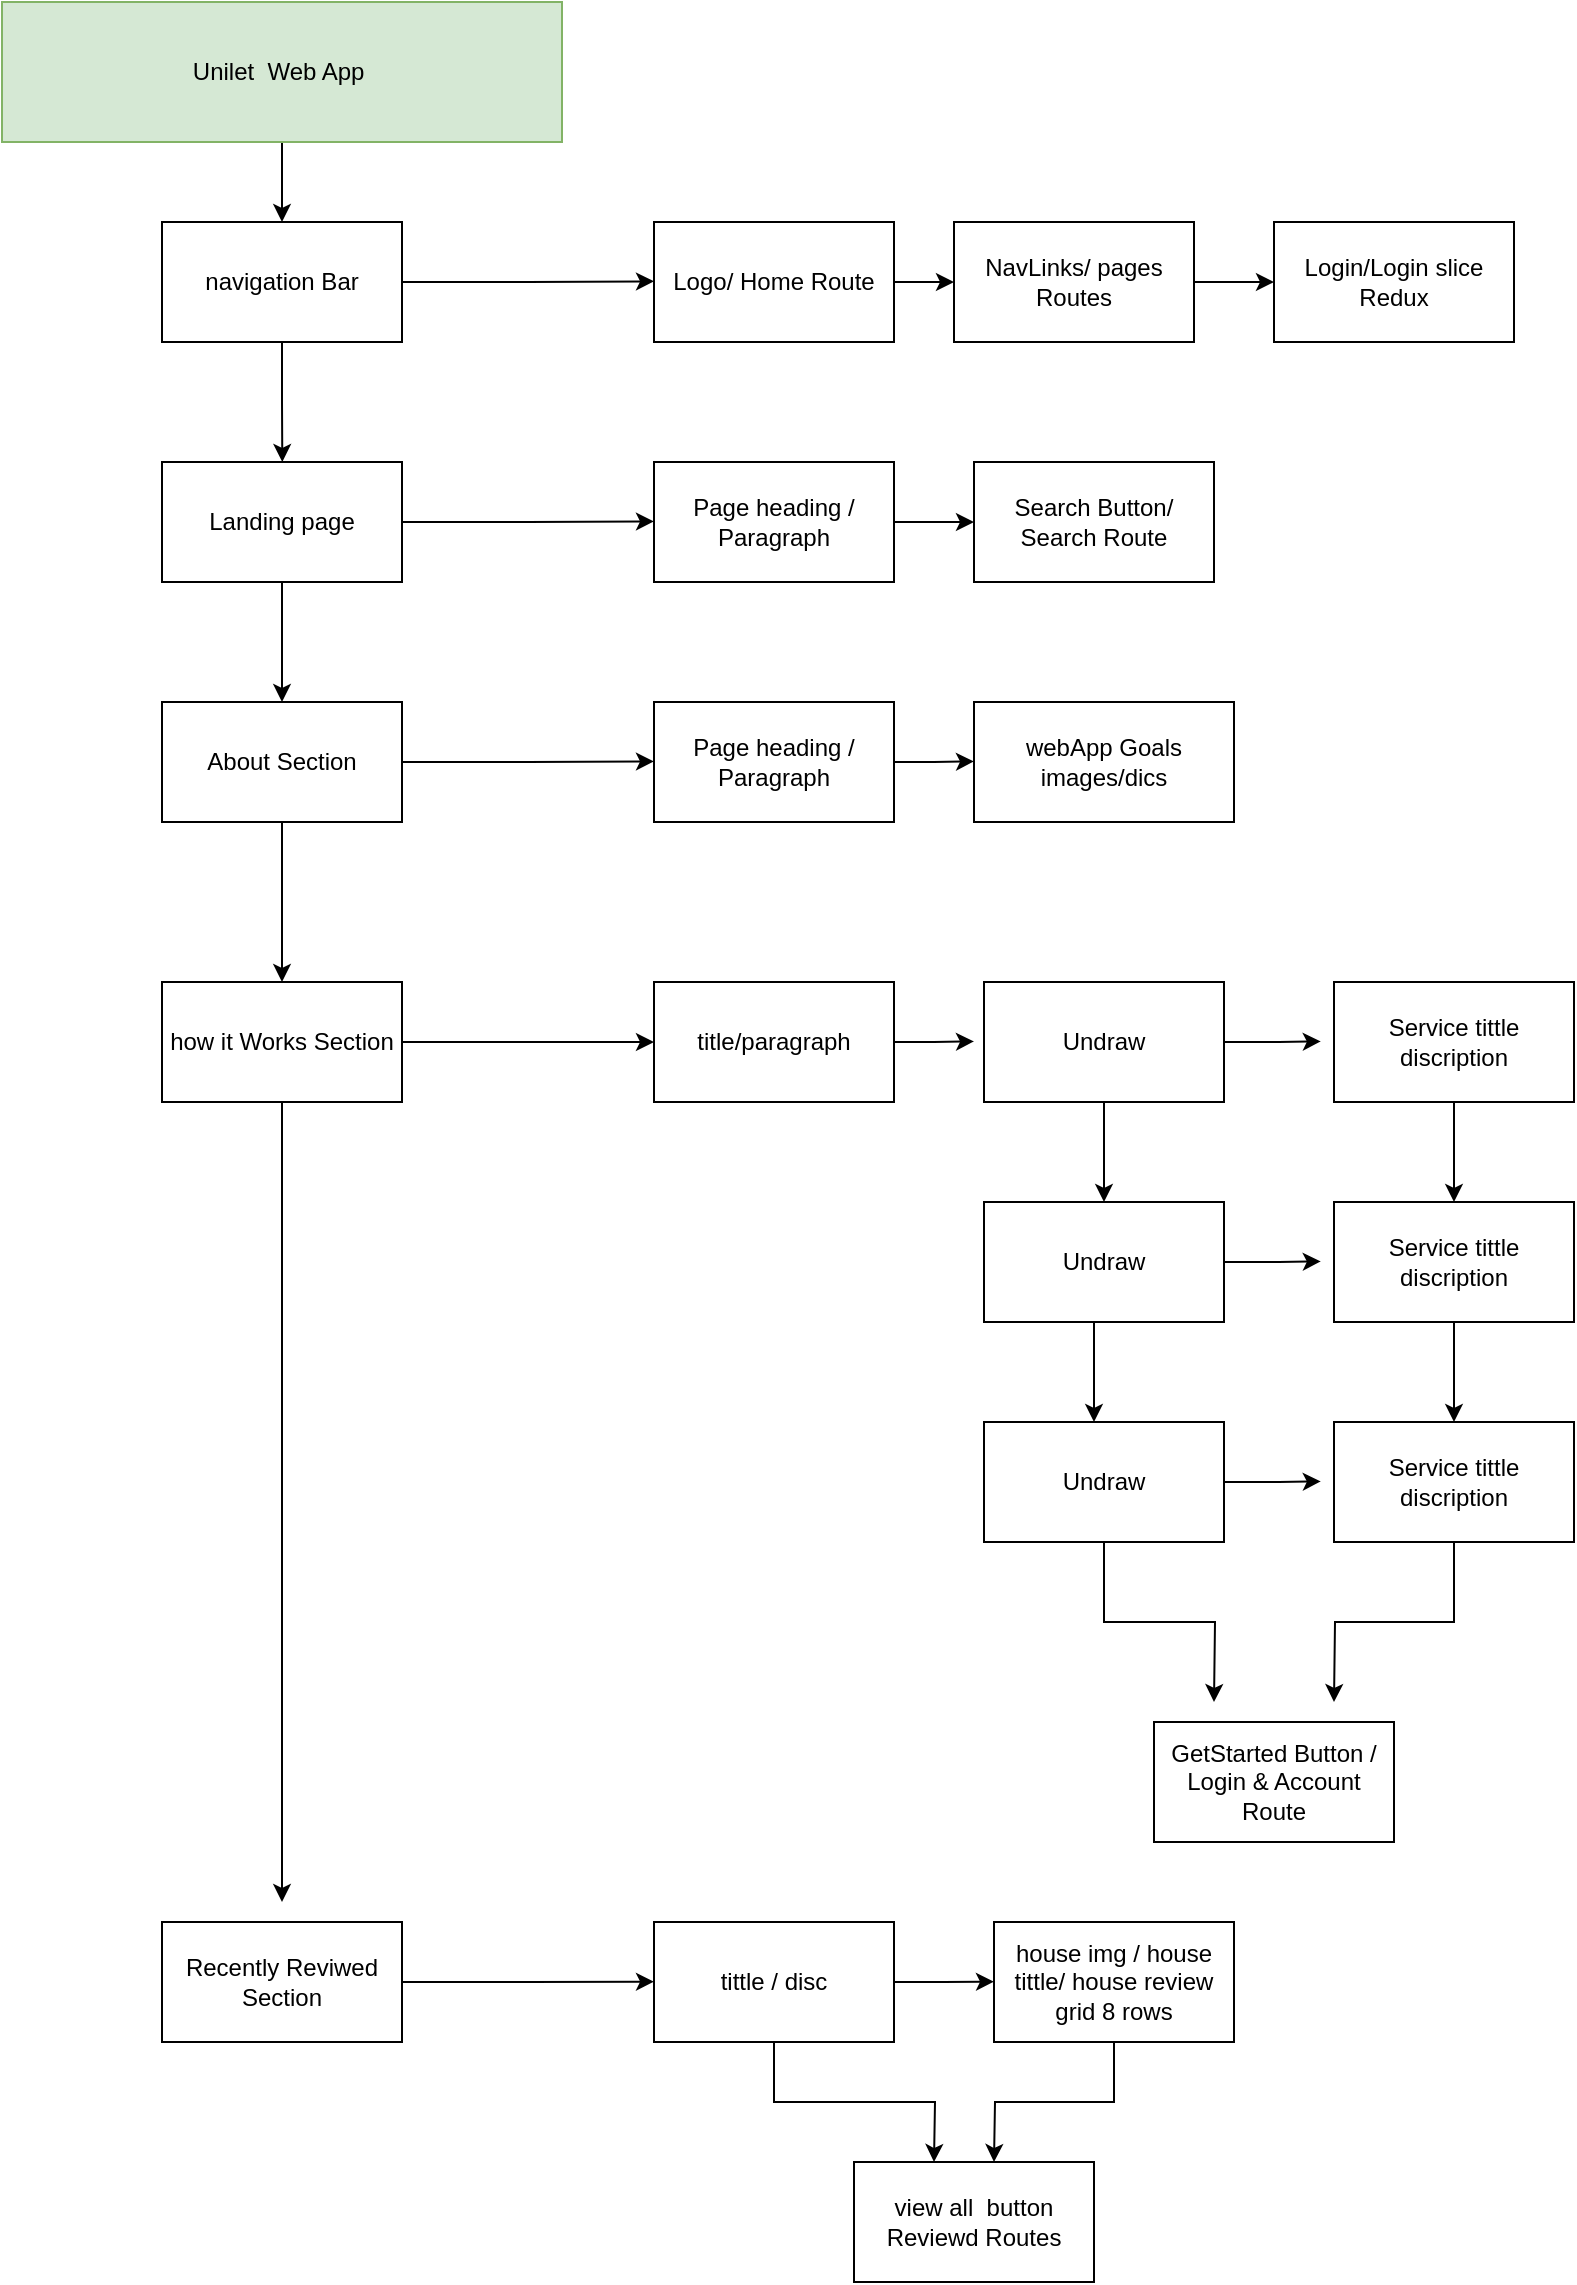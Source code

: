 <mxfile version="21.2.9" type="github">
  <diagram id="C5RBs43oDa-KdzZeNtuy" name="Page-1">
    <mxGraphModel dx="836" dy="542" grid="1" gridSize="10" guides="1" tooltips="1" connect="1" arrows="1" fold="1" page="1" pageScale="1" pageWidth="827" pageHeight="1169" math="0" shadow="0">
      <root>
        <mxCell id="WIyWlLk6GJQsqaUBKTNV-0" />
        <mxCell id="WIyWlLk6GJQsqaUBKTNV-1" parent="WIyWlLk6GJQsqaUBKTNV-0" />
        <mxCell id="8HB8Qpgvg8gl8hFnPav5-11" style="edgeStyle=orthogonalEdgeStyle;rounded=0;orthogonalLoop=1;jettySize=auto;html=1;exitX=0.5;exitY=1;exitDx=0;exitDy=0;entryX=0.5;entryY=0;entryDx=0;entryDy=0;" edge="1" parent="WIyWlLk6GJQsqaUBKTNV-1" source="8HB8Qpgvg8gl8hFnPav5-0" target="8HB8Qpgvg8gl8hFnPav5-4">
          <mxGeometry relative="1" as="geometry" />
        </mxCell>
        <mxCell id="8HB8Qpgvg8gl8hFnPav5-0" value="Unilet&amp;nbsp; Web App&amp;nbsp;" style="whiteSpace=wrap;html=1;fillColor=#d5e8d4;strokeColor=#82b366;" vertex="1" parent="WIyWlLk6GJQsqaUBKTNV-1">
          <mxGeometry x="274" y="10" width="280" height="70" as="geometry" />
        </mxCell>
        <mxCell id="8HB8Qpgvg8gl8hFnPav5-5" style="edgeStyle=orthogonalEdgeStyle;rounded=0;orthogonalLoop=1;jettySize=auto;html=1;exitX=1;exitY=0.5;exitDx=0;exitDy=0;" edge="1" parent="WIyWlLk6GJQsqaUBKTNV-1" source="8HB8Qpgvg8gl8hFnPav5-4">
          <mxGeometry relative="1" as="geometry">
            <mxPoint x="600" y="149.667" as="targetPoint" />
          </mxGeometry>
        </mxCell>
        <mxCell id="8HB8Qpgvg8gl8hFnPav5-16" style="edgeStyle=orthogonalEdgeStyle;rounded=0;orthogonalLoop=1;jettySize=auto;html=1;exitX=0.5;exitY=1;exitDx=0;exitDy=0;" edge="1" parent="WIyWlLk6GJQsqaUBKTNV-1" source="8HB8Qpgvg8gl8hFnPav5-4">
          <mxGeometry relative="1" as="geometry">
            <mxPoint x="414.154" y="240" as="targetPoint" />
          </mxGeometry>
        </mxCell>
        <mxCell id="8HB8Qpgvg8gl8hFnPav5-4" value="navigation Bar&lt;br&gt;" style="whiteSpace=wrap;html=1;" vertex="1" parent="WIyWlLk6GJQsqaUBKTNV-1">
          <mxGeometry x="354" y="120" width="120" height="60" as="geometry" />
        </mxCell>
        <mxCell id="8HB8Qpgvg8gl8hFnPav5-14" style="edgeStyle=orthogonalEdgeStyle;rounded=0;orthogonalLoop=1;jettySize=auto;html=1;exitX=1;exitY=0.5;exitDx=0;exitDy=0;entryX=0;entryY=0.5;entryDx=0;entryDy=0;" edge="1" parent="WIyWlLk6GJQsqaUBKTNV-1" source="8HB8Qpgvg8gl8hFnPav5-6" target="8HB8Qpgvg8gl8hFnPav5-8">
          <mxGeometry relative="1" as="geometry" />
        </mxCell>
        <mxCell id="8HB8Qpgvg8gl8hFnPav5-6" value="Logo/ Home Route&lt;br&gt;" style="whiteSpace=wrap;html=1;" vertex="1" parent="WIyWlLk6GJQsqaUBKTNV-1">
          <mxGeometry x="600" y="120" width="120" height="60" as="geometry" />
        </mxCell>
        <mxCell id="8HB8Qpgvg8gl8hFnPav5-15" style="edgeStyle=orthogonalEdgeStyle;rounded=0;orthogonalLoop=1;jettySize=auto;html=1;exitX=1;exitY=0.5;exitDx=0;exitDy=0;entryX=0;entryY=0.5;entryDx=0;entryDy=0;" edge="1" parent="WIyWlLk6GJQsqaUBKTNV-1" source="8HB8Qpgvg8gl8hFnPav5-8" target="8HB8Qpgvg8gl8hFnPav5-13">
          <mxGeometry relative="1" as="geometry" />
        </mxCell>
        <mxCell id="8HB8Qpgvg8gl8hFnPav5-8" value="NavLinks/ pages Routes" style="whiteSpace=wrap;html=1;" vertex="1" parent="WIyWlLk6GJQsqaUBKTNV-1">
          <mxGeometry x="750" y="120" width="120" height="60" as="geometry" />
        </mxCell>
        <mxCell id="8HB8Qpgvg8gl8hFnPav5-13" value="Login/Login slice Redux" style="whiteSpace=wrap;html=1;" vertex="1" parent="WIyWlLk6GJQsqaUBKTNV-1">
          <mxGeometry x="910" y="120" width="120" height="60" as="geometry" />
        </mxCell>
        <mxCell id="8HB8Qpgvg8gl8hFnPav5-18" style="edgeStyle=orthogonalEdgeStyle;rounded=0;orthogonalLoop=1;jettySize=auto;html=1;exitX=1;exitY=0.5;exitDx=0;exitDy=0;" edge="1" parent="WIyWlLk6GJQsqaUBKTNV-1" source="8HB8Qpgvg8gl8hFnPav5-17">
          <mxGeometry relative="1" as="geometry">
            <mxPoint x="600.0" y="269.692" as="targetPoint" />
          </mxGeometry>
        </mxCell>
        <mxCell id="8HB8Qpgvg8gl8hFnPav5-24" style="edgeStyle=orthogonalEdgeStyle;rounded=0;orthogonalLoop=1;jettySize=auto;html=1;" edge="1" parent="WIyWlLk6GJQsqaUBKTNV-1" source="8HB8Qpgvg8gl8hFnPav5-17">
          <mxGeometry relative="1" as="geometry">
            <mxPoint x="414" y="360" as="targetPoint" />
          </mxGeometry>
        </mxCell>
        <mxCell id="8HB8Qpgvg8gl8hFnPav5-17" value="Landing page" style="whiteSpace=wrap;html=1;" vertex="1" parent="WIyWlLk6GJQsqaUBKTNV-1">
          <mxGeometry x="354" y="240" width="120" height="60" as="geometry" />
        </mxCell>
        <mxCell id="8HB8Qpgvg8gl8hFnPav5-32" style="edgeStyle=orthogonalEdgeStyle;rounded=0;orthogonalLoop=1;jettySize=auto;html=1;entryX=0;entryY=0.5;entryDx=0;entryDy=0;" edge="1" parent="WIyWlLk6GJQsqaUBKTNV-1" source="8HB8Qpgvg8gl8hFnPav5-19" target="8HB8Qpgvg8gl8hFnPav5-22">
          <mxGeometry relative="1" as="geometry" />
        </mxCell>
        <mxCell id="8HB8Qpgvg8gl8hFnPav5-19" value="Page heading / Paragraph" style="whiteSpace=wrap;html=1;" vertex="1" parent="WIyWlLk6GJQsqaUBKTNV-1">
          <mxGeometry x="600" y="240" width="120" height="60" as="geometry" />
        </mxCell>
        <mxCell id="8HB8Qpgvg8gl8hFnPav5-22" value="Search Button/ Search Route" style="whiteSpace=wrap;html=1;" vertex="1" parent="WIyWlLk6GJQsqaUBKTNV-1">
          <mxGeometry x="760" y="240" width="120" height="60" as="geometry" />
        </mxCell>
        <mxCell id="8HB8Qpgvg8gl8hFnPav5-26" style="edgeStyle=orthogonalEdgeStyle;rounded=0;orthogonalLoop=1;jettySize=auto;html=1;exitX=1;exitY=0.5;exitDx=0;exitDy=0;" edge="1" parent="WIyWlLk6GJQsqaUBKTNV-1" source="8HB8Qpgvg8gl8hFnPav5-25">
          <mxGeometry relative="1" as="geometry">
            <mxPoint x="600.0" y="389.692" as="targetPoint" />
          </mxGeometry>
        </mxCell>
        <mxCell id="8HB8Qpgvg8gl8hFnPav5-34" style="edgeStyle=orthogonalEdgeStyle;rounded=0;orthogonalLoop=1;jettySize=auto;html=1;exitX=0.5;exitY=1;exitDx=0;exitDy=0;" edge="1" parent="WIyWlLk6GJQsqaUBKTNV-1" source="8HB8Qpgvg8gl8hFnPav5-25" target="8HB8Qpgvg8gl8hFnPav5-33">
          <mxGeometry relative="1" as="geometry" />
        </mxCell>
        <mxCell id="8HB8Qpgvg8gl8hFnPav5-25" value="About Section" style="whiteSpace=wrap;html=1;" vertex="1" parent="WIyWlLk6GJQsqaUBKTNV-1">
          <mxGeometry x="354" y="360" width="120" height="60" as="geometry" />
        </mxCell>
        <mxCell id="8HB8Qpgvg8gl8hFnPav5-28" style="edgeStyle=orthogonalEdgeStyle;rounded=0;orthogonalLoop=1;jettySize=auto;html=1;exitX=1;exitY=0.5;exitDx=0;exitDy=0;" edge="1" parent="WIyWlLk6GJQsqaUBKTNV-1" source="8HB8Qpgvg8gl8hFnPav5-27">
          <mxGeometry relative="1" as="geometry">
            <mxPoint x="760.0" y="389.692" as="targetPoint" />
          </mxGeometry>
        </mxCell>
        <mxCell id="8HB8Qpgvg8gl8hFnPav5-27" value="Page heading / Paragraph" style="whiteSpace=wrap;html=1;" vertex="1" parent="WIyWlLk6GJQsqaUBKTNV-1">
          <mxGeometry x="600" y="360" width="120" height="60" as="geometry" />
        </mxCell>
        <mxCell id="8HB8Qpgvg8gl8hFnPav5-29" value="webApp Goals images/dics&lt;br&gt;" style="whiteSpace=wrap;html=1;" vertex="1" parent="WIyWlLk6GJQsqaUBKTNV-1">
          <mxGeometry x="760" y="360" width="130" height="60" as="geometry" />
        </mxCell>
        <mxCell id="8HB8Qpgvg8gl8hFnPav5-35" style="edgeStyle=orthogonalEdgeStyle;rounded=0;orthogonalLoop=1;jettySize=auto;html=1;" edge="1" parent="WIyWlLk6GJQsqaUBKTNV-1" source="8HB8Qpgvg8gl8hFnPav5-33">
          <mxGeometry relative="1" as="geometry">
            <mxPoint x="600.0" y="530" as="targetPoint" />
          </mxGeometry>
        </mxCell>
        <mxCell id="8HB8Qpgvg8gl8hFnPav5-61" style="edgeStyle=orthogonalEdgeStyle;rounded=0;orthogonalLoop=1;jettySize=auto;html=1;" edge="1" parent="WIyWlLk6GJQsqaUBKTNV-1" source="8HB8Qpgvg8gl8hFnPav5-33">
          <mxGeometry relative="1" as="geometry">
            <mxPoint x="414" y="960" as="targetPoint" />
          </mxGeometry>
        </mxCell>
        <mxCell id="8HB8Qpgvg8gl8hFnPav5-33" value="how it Works Section&lt;br&gt;" style="whiteSpace=wrap;html=1;" vertex="1" parent="WIyWlLk6GJQsqaUBKTNV-1">
          <mxGeometry x="354" y="500" width="120" height="60" as="geometry" />
        </mxCell>
        <mxCell id="8HB8Qpgvg8gl8hFnPav5-37" style="edgeStyle=orthogonalEdgeStyle;rounded=0;orthogonalLoop=1;jettySize=auto;html=1;exitX=1;exitY=0.5;exitDx=0;exitDy=0;" edge="1" parent="WIyWlLk6GJQsqaUBKTNV-1" source="8HB8Qpgvg8gl8hFnPav5-36">
          <mxGeometry relative="1" as="geometry">
            <mxPoint x="760.0" y="529.692" as="targetPoint" />
          </mxGeometry>
        </mxCell>
        <mxCell id="8HB8Qpgvg8gl8hFnPav5-36" value="title/paragraph&lt;br&gt;" style="whiteSpace=wrap;html=1;" vertex="1" parent="WIyWlLk6GJQsqaUBKTNV-1">
          <mxGeometry x="600" y="500" width="120" height="60" as="geometry" />
        </mxCell>
        <mxCell id="8HB8Qpgvg8gl8hFnPav5-42" style="edgeStyle=orthogonalEdgeStyle;rounded=0;orthogonalLoop=1;jettySize=auto;html=1;exitX=1;exitY=0.5;exitDx=0;exitDy=0;entryX=-0.055;entryY=0.495;entryDx=0;entryDy=0;entryPerimeter=0;" edge="1" parent="WIyWlLk6GJQsqaUBKTNV-1" source="8HB8Qpgvg8gl8hFnPav5-38" target="8HB8Qpgvg8gl8hFnPav5-40">
          <mxGeometry relative="1" as="geometry" />
        </mxCell>
        <mxCell id="8HB8Qpgvg8gl8hFnPav5-49" style="edgeStyle=orthogonalEdgeStyle;rounded=0;orthogonalLoop=1;jettySize=auto;html=1;entryX=0.5;entryY=0;entryDx=0;entryDy=0;" edge="1" parent="WIyWlLk6GJQsqaUBKTNV-1" source="8HB8Qpgvg8gl8hFnPav5-38" target="8HB8Qpgvg8gl8hFnPav5-44">
          <mxGeometry relative="1" as="geometry" />
        </mxCell>
        <mxCell id="8HB8Qpgvg8gl8hFnPav5-38" value="Undraw" style="whiteSpace=wrap;html=1;" vertex="1" parent="WIyWlLk6GJQsqaUBKTNV-1">
          <mxGeometry x="765" y="500" width="120" height="60" as="geometry" />
        </mxCell>
        <mxCell id="8HB8Qpgvg8gl8hFnPav5-40" value="Service tittle discription&lt;br&gt;" style="whiteSpace=wrap;html=1;" vertex="1" parent="WIyWlLk6GJQsqaUBKTNV-1">
          <mxGeometry x="940" y="500" width="120" height="60" as="geometry" />
        </mxCell>
        <mxCell id="8HB8Qpgvg8gl8hFnPav5-43" style="edgeStyle=orthogonalEdgeStyle;rounded=0;orthogonalLoop=1;jettySize=auto;html=1;exitX=1;exitY=0.5;exitDx=0;exitDy=0;entryX=-0.055;entryY=0.495;entryDx=0;entryDy=0;entryPerimeter=0;" edge="1" source="8HB8Qpgvg8gl8hFnPav5-44" target="8HB8Qpgvg8gl8hFnPav5-45" parent="WIyWlLk6GJQsqaUBKTNV-1">
          <mxGeometry relative="1" as="geometry" />
        </mxCell>
        <mxCell id="8HB8Qpgvg8gl8hFnPav5-44" value="Undraw" style="whiteSpace=wrap;html=1;" vertex="1" parent="WIyWlLk6GJQsqaUBKTNV-1">
          <mxGeometry x="765" y="610" width="120" height="60" as="geometry" />
        </mxCell>
        <mxCell id="8HB8Qpgvg8gl8hFnPav5-45" value="Service tittle discription&lt;br&gt;" style="whiteSpace=wrap;html=1;" vertex="1" parent="WIyWlLk6GJQsqaUBKTNV-1">
          <mxGeometry x="940" y="610" width="120" height="60" as="geometry" />
        </mxCell>
        <mxCell id="8HB8Qpgvg8gl8hFnPav5-46" style="edgeStyle=orthogonalEdgeStyle;rounded=0;orthogonalLoop=1;jettySize=auto;html=1;exitX=1;exitY=0.5;exitDx=0;exitDy=0;entryX=-0.055;entryY=0.495;entryDx=0;entryDy=0;entryPerimeter=0;" edge="1" source="8HB8Qpgvg8gl8hFnPav5-47" target="8HB8Qpgvg8gl8hFnPav5-48" parent="WIyWlLk6GJQsqaUBKTNV-1">
          <mxGeometry relative="1" as="geometry" />
        </mxCell>
        <mxCell id="8HB8Qpgvg8gl8hFnPav5-58" style="edgeStyle=orthogonalEdgeStyle;rounded=0;orthogonalLoop=1;jettySize=auto;html=1;" edge="1" parent="WIyWlLk6GJQsqaUBKTNV-1" source="8HB8Qpgvg8gl8hFnPav5-47">
          <mxGeometry relative="1" as="geometry">
            <mxPoint x="880.0" y="860" as="targetPoint" />
          </mxGeometry>
        </mxCell>
        <mxCell id="8HB8Qpgvg8gl8hFnPav5-47" value="Undraw" style="whiteSpace=wrap;html=1;" vertex="1" parent="WIyWlLk6GJQsqaUBKTNV-1">
          <mxGeometry x="765" y="720" width="120" height="60" as="geometry" />
        </mxCell>
        <mxCell id="8HB8Qpgvg8gl8hFnPav5-59" style="edgeStyle=orthogonalEdgeStyle;rounded=0;orthogonalLoop=1;jettySize=auto;html=1;" edge="1" parent="WIyWlLk6GJQsqaUBKTNV-1" source="8HB8Qpgvg8gl8hFnPav5-48">
          <mxGeometry relative="1" as="geometry">
            <mxPoint x="940.0" y="860" as="targetPoint" />
          </mxGeometry>
        </mxCell>
        <mxCell id="8HB8Qpgvg8gl8hFnPav5-48" value="Service tittle discription&lt;br&gt;" style="whiteSpace=wrap;html=1;" vertex="1" parent="WIyWlLk6GJQsqaUBKTNV-1">
          <mxGeometry x="940" y="720" width="120" height="60" as="geometry" />
        </mxCell>
        <mxCell id="8HB8Qpgvg8gl8hFnPav5-53" style="edgeStyle=orthogonalEdgeStyle;rounded=0;orthogonalLoop=1;jettySize=auto;html=1;entryX=0.5;entryY=0;entryDx=0;entryDy=0;" edge="1" parent="WIyWlLk6GJQsqaUBKTNV-1">
          <mxGeometry relative="1" as="geometry">
            <mxPoint x="1000" y="560" as="sourcePoint" />
            <mxPoint x="1000" y="610" as="targetPoint" />
          </mxGeometry>
        </mxCell>
        <mxCell id="8HB8Qpgvg8gl8hFnPav5-55" style="edgeStyle=orthogonalEdgeStyle;rounded=0;orthogonalLoop=1;jettySize=auto;html=1;entryX=0.5;entryY=0;entryDx=0;entryDy=0;" edge="1" parent="WIyWlLk6GJQsqaUBKTNV-1">
          <mxGeometry relative="1" as="geometry">
            <mxPoint x="820" y="670" as="sourcePoint" />
            <mxPoint x="820" y="720" as="targetPoint" />
          </mxGeometry>
        </mxCell>
        <mxCell id="8HB8Qpgvg8gl8hFnPav5-57" style="edgeStyle=orthogonalEdgeStyle;rounded=0;orthogonalLoop=1;jettySize=auto;html=1;entryX=0.5;entryY=0;entryDx=0;entryDy=0;" edge="1" parent="WIyWlLk6GJQsqaUBKTNV-1">
          <mxGeometry relative="1" as="geometry">
            <mxPoint x="1000" y="670" as="sourcePoint" />
            <mxPoint x="1000" y="720" as="targetPoint" />
          </mxGeometry>
        </mxCell>
        <mxCell id="8HB8Qpgvg8gl8hFnPav5-60" value="GetStarted Button / Login &amp;amp; Account Route" style="whiteSpace=wrap;html=1;" vertex="1" parent="WIyWlLk6GJQsqaUBKTNV-1">
          <mxGeometry x="850" y="870" width="120" height="60" as="geometry" />
        </mxCell>
        <mxCell id="8HB8Qpgvg8gl8hFnPav5-64" style="edgeStyle=orthogonalEdgeStyle;rounded=0;orthogonalLoop=1;jettySize=auto;html=1;exitX=1;exitY=0.5;exitDx=0;exitDy=0;" edge="1" parent="WIyWlLk6GJQsqaUBKTNV-1" source="8HB8Qpgvg8gl8hFnPav5-62">
          <mxGeometry relative="1" as="geometry">
            <mxPoint x="600.0" y="999.818" as="targetPoint" />
          </mxGeometry>
        </mxCell>
        <mxCell id="8HB8Qpgvg8gl8hFnPav5-62" value="Recently Reviwed Section&lt;br&gt;" style="whiteSpace=wrap;html=1;" vertex="1" parent="WIyWlLk6GJQsqaUBKTNV-1">
          <mxGeometry x="354" y="970" width="120" height="60" as="geometry" />
        </mxCell>
        <mxCell id="8HB8Qpgvg8gl8hFnPav5-66" style="edgeStyle=orthogonalEdgeStyle;rounded=0;orthogonalLoop=1;jettySize=auto;html=1;exitX=1;exitY=0.5;exitDx=0;exitDy=0;" edge="1" parent="WIyWlLk6GJQsqaUBKTNV-1" source="8HB8Qpgvg8gl8hFnPav5-65">
          <mxGeometry relative="1" as="geometry">
            <mxPoint x="770.0" y="999.818" as="targetPoint" />
          </mxGeometry>
        </mxCell>
        <mxCell id="8HB8Qpgvg8gl8hFnPav5-68" style="edgeStyle=orthogonalEdgeStyle;rounded=0;orthogonalLoop=1;jettySize=auto;html=1;exitX=0.5;exitY=1;exitDx=0;exitDy=0;" edge="1" parent="WIyWlLk6GJQsqaUBKTNV-1" source="8HB8Qpgvg8gl8hFnPav5-65">
          <mxGeometry relative="1" as="geometry">
            <mxPoint x="740.0" y="1090" as="targetPoint" />
          </mxGeometry>
        </mxCell>
        <mxCell id="8HB8Qpgvg8gl8hFnPav5-65" value="tittle / disc" style="whiteSpace=wrap;html=1;" vertex="1" parent="WIyWlLk6GJQsqaUBKTNV-1">
          <mxGeometry x="600" y="970" width="120" height="60" as="geometry" />
        </mxCell>
        <mxCell id="8HB8Qpgvg8gl8hFnPav5-69" style="edgeStyle=orthogonalEdgeStyle;rounded=0;orthogonalLoop=1;jettySize=auto;html=1;" edge="1" parent="WIyWlLk6GJQsqaUBKTNV-1" source="8HB8Qpgvg8gl8hFnPav5-67">
          <mxGeometry relative="1" as="geometry">
            <mxPoint x="770.0" y="1090" as="targetPoint" />
          </mxGeometry>
        </mxCell>
        <mxCell id="8HB8Qpgvg8gl8hFnPav5-67" value="house img / house tittle/ house review&lt;br&gt;grid 8 rows" style="whiteSpace=wrap;html=1;" vertex="1" parent="WIyWlLk6GJQsqaUBKTNV-1">
          <mxGeometry x="770" y="970" width="120" height="60" as="geometry" />
        </mxCell>
        <mxCell id="8HB8Qpgvg8gl8hFnPav5-70" value="view all&amp;nbsp; button Reviewd Routes" style="whiteSpace=wrap;html=1;" vertex="1" parent="WIyWlLk6GJQsqaUBKTNV-1">
          <mxGeometry x="700" y="1090" width="120" height="60" as="geometry" />
        </mxCell>
      </root>
    </mxGraphModel>
  </diagram>
</mxfile>
